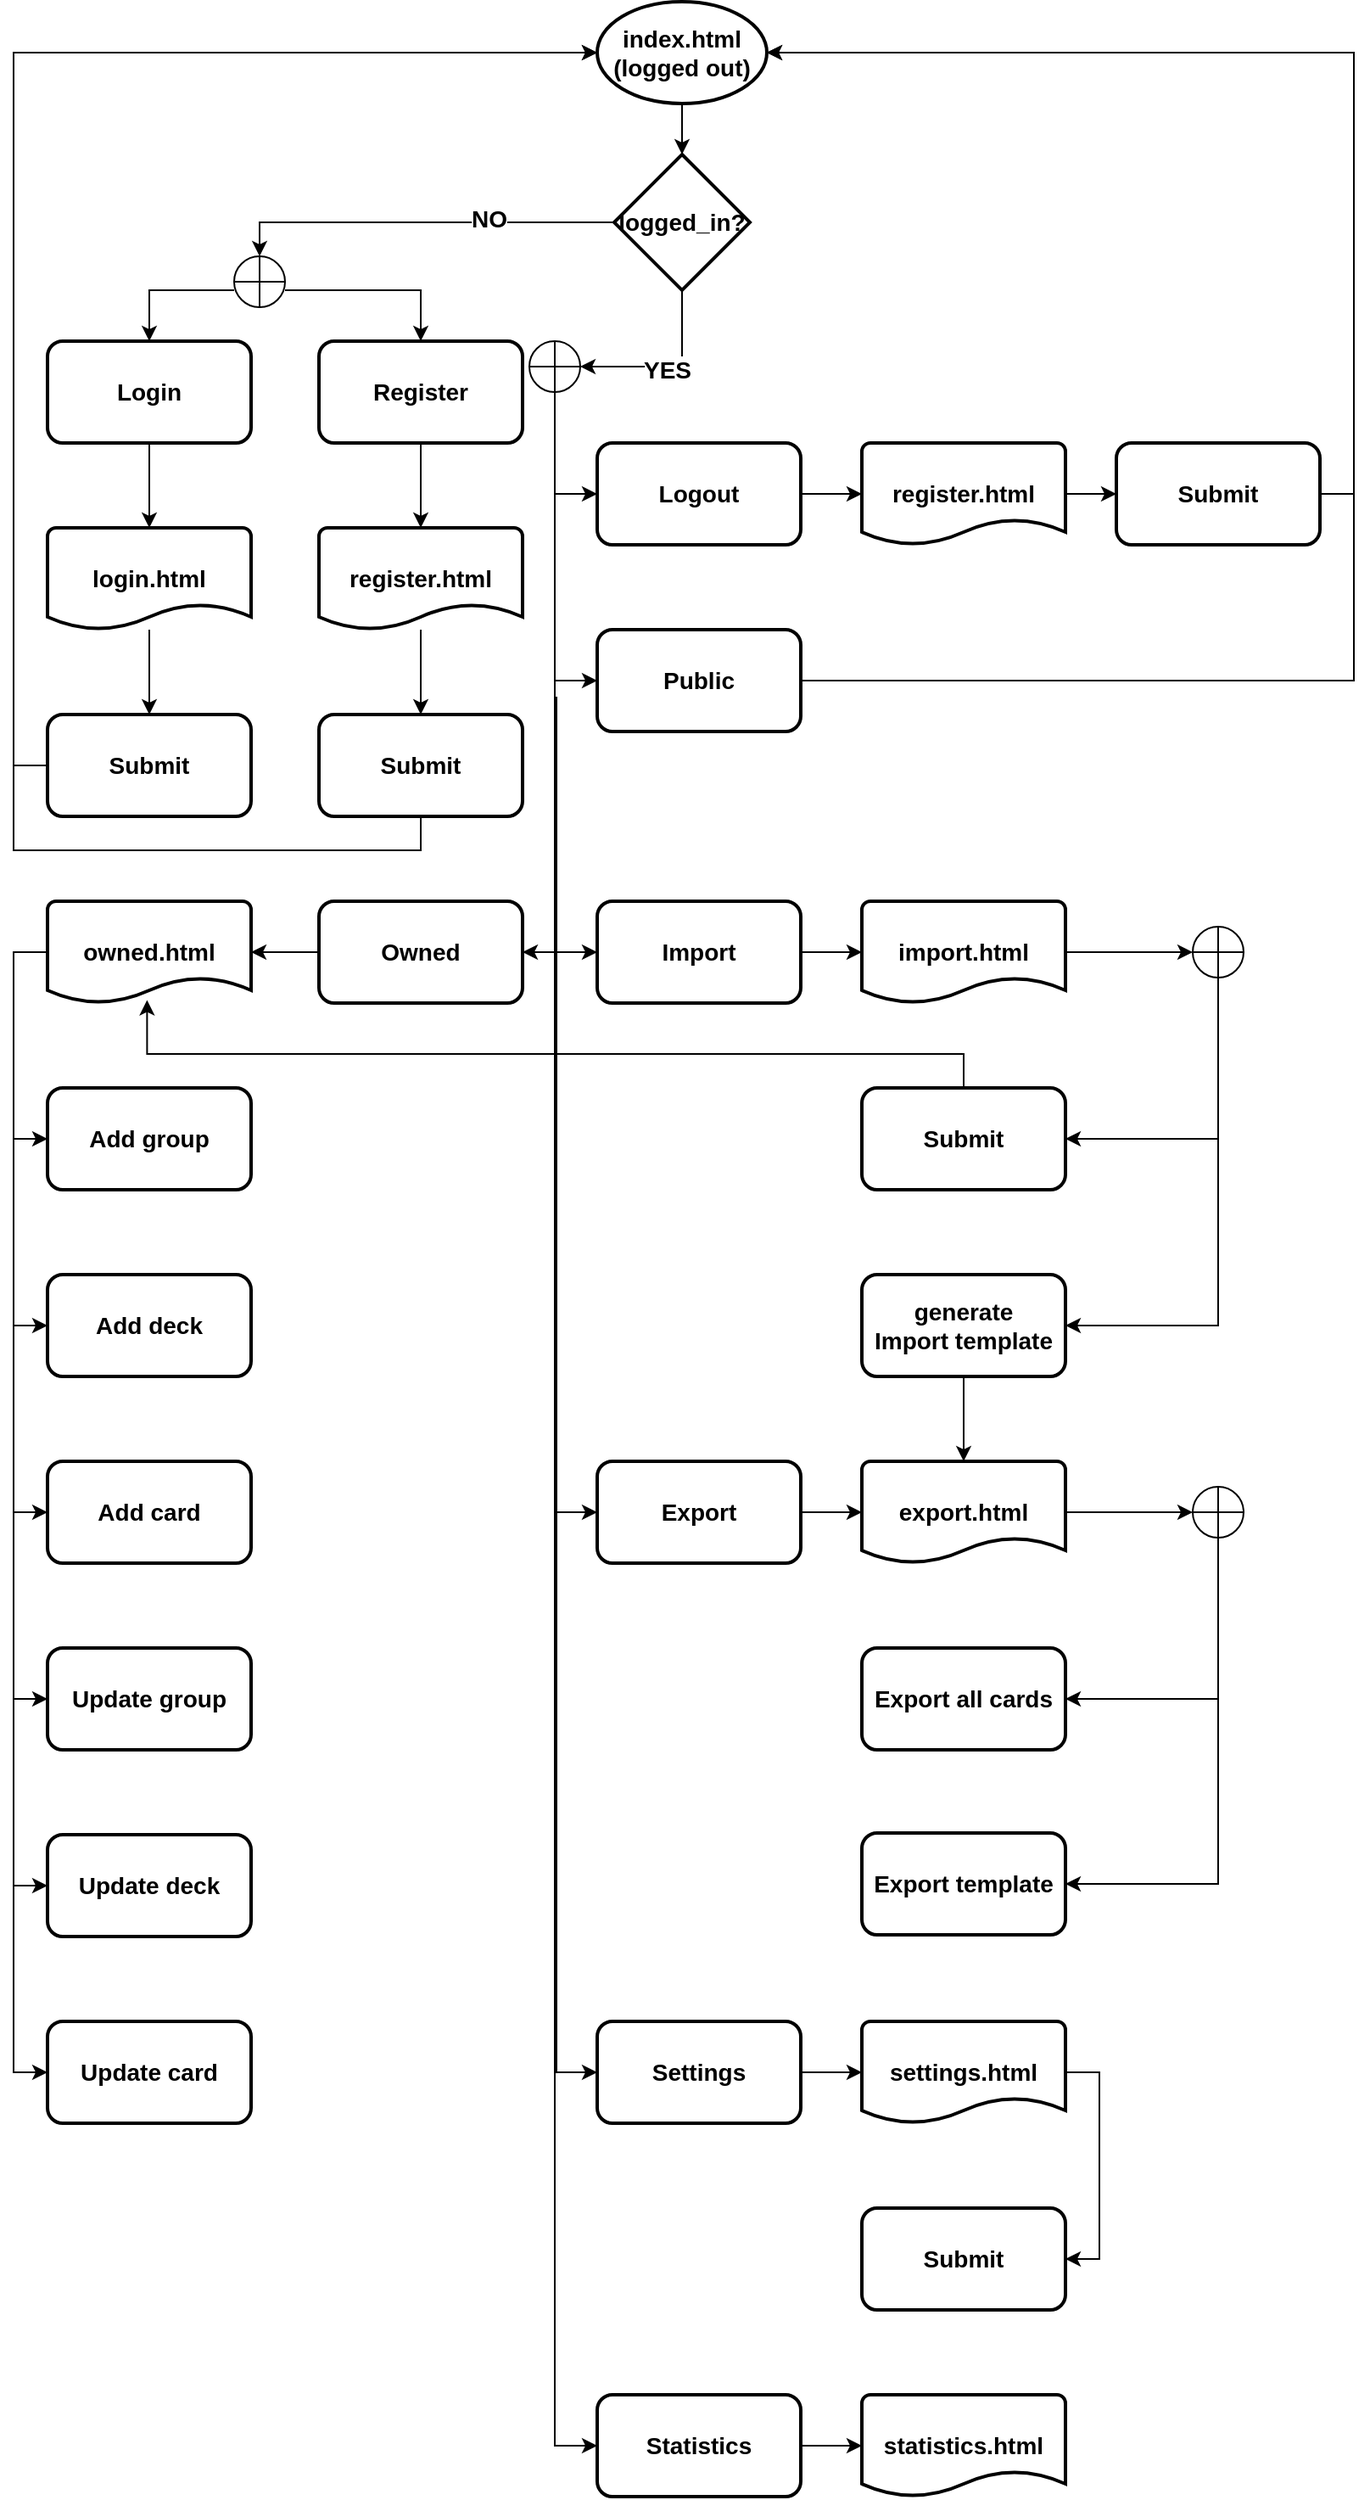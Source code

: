 <mxfile version="24.7.17">
  <diagram name="Page-1" id="XNk-IEp9ruOznc9VOAl0">
    <mxGraphModel dx="977" dy="1216" grid="1" gridSize="10" guides="1" tooltips="1" connect="1" arrows="1" fold="1" page="1" pageScale="1" pageWidth="827" pageHeight="1169" math="0" shadow="0">
      <root>
        <mxCell id="0" />
        <mxCell id="1" parent="0" />
        <mxCell id="VKzED9lPS030ME1Llrep-3" value="" style="edgeStyle=orthogonalEdgeStyle;rounded=0;orthogonalLoop=1;jettySize=auto;html=1;fontStyle=1;fontSize=14;" parent="1" source="VKzED9lPS030ME1Llrep-1" target="VKzED9lPS030ME1Llrep-2" edge="1">
          <mxGeometry relative="1" as="geometry" />
        </mxCell>
        <mxCell id="VKzED9lPS030ME1Llrep-1" value="index.html&lt;div style=&quot;font-size: 14px;&quot;&gt;(logged out)&lt;/div&gt;" style="strokeWidth=2;html=1;shape=mxgraph.flowchart.start_1;whiteSpace=wrap;fontStyle=1;fontSize=14;" parent="1" vertex="1">
          <mxGeometry x="364" y="30" width="100" height="60" as="geometry" />
        </mxCell>
        <mxCell id="VKzED9lPS030ME1Llrep-5" value="" style="edgeStyle=orthogonalEdgeStyle;rounded=0;orthogonalLoop=1;jettySize=auto;html=1;entryX=0.5;entryY=0;entryDx=0;entryDy=0;entryPerimeter=0;fontStyle=1;fontSize=14;" parent="1" source="VKzED9lPS030ME1Llrep-2" target="VKzED9lPS030ME1Llrep-7" edge="1">
          <mxGeometry relative="1" as="geometry">
            <Array as="points">
              <mxPoint x="165" y="160" />
            </Array>
          </mxGeometry>
        </mxCell>
        <mxCell id="VKzED9lPS030ME1Llrep-6" value="NO" style="edgeLabel;html=1;align=center;verticalAlign=middle;resizable=0;points=[];fontStyle=1;fontSize=14;" parent="VKzED9lPS030ME1Llrep-5" vertex="1" connectable="0">
          <mxGeometry x="-0.348" y="-2" relative="1" as="geometry">
            <mxPoint as="offset" />
          </mxGeometry>
        </mxCell>
        <mxCell id="VKzED9lPS030ME1Llrep-22" value="" style="edgeStyle=orthogonalEdgeStyle;rounded=0;orthogonalLoop=1;jettySize=auto;html=1;entryX=1;entryY=0.5;entryDx=0;entryDy=0;entryPerimeter=0;fontStyle=1;fontSize=14;" parent="1" source="VKzED9lPS030ME1Llrep-2" target="VKzED9lPS030ME1Llrep-43" edge="1">
          <mxGeometry relative="1" as="geometry">
            <Array as="points">
              <mxPoint x="414" y="245" />
            </Array>
          </mxGeometry>
        </mxCell>
        <mxCell id="VKzED9lPS030ME1Llrep-23" value="YES" style="edgeLabel;html=1;align=center;verticalAlign=middle;resizable=0;points=[];fontStyle=1;fontSize=14;" parent="VKzED9lPS030ME1Llrep-22" vertex="1" connectable="0">
          <mxGeometry x="0.041" y="2" relative="1" as="geometry">
            <mxPoint as="offset" />
          </mxGeometry>
        </mxCell>
        <mxCell id="VKzED9lPS030ME1Llrep-2" value="logged_in?" style="rhombus;whiteSpace=wrap;html=1;strokeWidth=2;fontStyle=1;fontSize=14;" parent="1" vertex="1">
          <mxGeometry x="374" y="120" width="80" height="80" as="geometry" />
        </mxCell>
        <mxCell id="VKzED9lPS030ME1Llrep-10" value="" style="edgeStyle=orthogonalEdgeStyle;rounded=0;orthogonalLoop=1;jettySize=auto;html=1;fontStyle=1;fontSize=14;" parent="1" source="VKzED9lPS030ME1Llrep-4" target="VKzED9lPS030ME1Llrep-9" edge="1">
          <mxGeometry relative="1" as="geometry" />
        </mxCell>
        <mxCell id="VKzED9lPS030ME1Llrep-4" value="Register" style="rounded=1;whiteSpace=wrap;html=1;strokeWidth=2;fontStyle=1;fontSize=14;" parent="1" vertex="1">
          <mxGeometry x="200" y="230" width="120" height="60" as="geometry" />
        </mxCell>
        <mxCell id="VKzED9lPS030ME1Llrep-8" value="" style="edgeStyle=orthogonalEdgeStyle;rounded=0;orthogonalLoop=1;jettySize=auto;html=1;fontStyle=1;fontSize=14;" parent="1" source="VKzED9lPS030ME1Llrep-7" target="VKzED9lPS030ME1Llrep-4" edge="1">
          <mxGeometry relative="1" as="geometry">
            <Array as="points">
              <mxPoint x="165" y="200" />
              <mxPoint x="260" y="200" />
            </Array>
          </mxGeometry>
        </mxCell>
        <mxCell id="VKzED9lPS030ME1Llrep-14" value="" style="edgeStyle=orthogonalEdgeStyle;rounded=0;orthogonalLoop=1;jettySize=auto;html=1;entryX=0.5;entryY=0;entryDx=0;entryDy=0;fontStyle=1;fontSize=14;" parent="1" source="VKzED9lPS030ME1Llrep-7" target="VKzED9lPS030ME1Llrep-12" edge="1">
          <mxGeometry relative="1" as="geometry">
            <Array as="points">
              <mxPoint x="100" y="200" />
            </Array>
          </mxGeometry>
        </mxCell>
        <mxCell id="VKzED9lPS030ME1Llrep-7" value="" style="verticalLabelPosition=bottom;verticalAlign=top;html=1;shape=mxgraph.flowchart.summing_function;fontStyle=1;fontSize=14;" parent="1" vertex="1">
          <mxGeometry x="150" y="180" width="30" height="30" as="geometry" />
        </mxCell>
        <mxCell id="VKzED9lPS030ME1Llrep-19" value="" style="edgeStyle=orthogonalEdgeStyle;rounded=0;orthogonalLoop=1;jettySize=auto;html=1;fontStyle=1;fontSize=14;" parent="1" source="VKzED9lPS030ME1Llrep-9" target="VKzED9lPS030ME1Llrep-18" edge="1">
          <mxGeometry relative="1" as="geometry" />
        </mxCell>
        <mxCell id="VKzED9lPS030ME1Llrep-9" value="register.html" style="strokeWidth=2;html=1;shape=mxgraph.flowchart.document2;whiteSpace=wrap;size=0.25;fontStyle=1;fontSize=14;" parent="1" vertex="1">
          <mxGeometry x="200" y="340" width="120" height="60" as="geometry" />
        </mxCell>
        <mxCell id="VKzED9lPS030ME1Llrep-11" value="" style="edgeStyle=orthogonalEdgeStyle;rounded=0;orthogonalLoop=1;jettySize=auto;html=1;fontStyle=1;fontSize=14;" parent="1" source="VKzED9lPS030ME1Llrep-12" target="VKzED9lPS030ME1Llrep-13" edge="1">
          <mxGeometry relative="1" as="geometry" />
        </mxCell>
        <mxCell id="VKzED9lPS030ME1Llrep-12" value="Login" style="rounded=1;whiteSpace=wrap;html=1;strokeWidth=2;fontStyle=1;fontSize=14;" parent="1" vertex="1">
          <mxGeometry x="40" y="230" width="120" height="60" as="geometry" />
        </mxCell>
        <mxCell id="VKzED9lPS030ME1Llrep-16" value="" style="edgeStyle=orthogonalEdgeStyle;rounded=0;orthogonalLoop=1;jettySize=auto;html=1;fontStyle=1;fontSize=14;" parent="1" source="VKzED9lPS030ME1Llrep-13" target="VKzED9lPS030ME1Llrep-15" edge="1">
          <mxGeometry relative="1" as="geometry" />
        </mxCell>
        <mxCell id="VKzED9lPS030ME1Llrep-13" value="login.html" style="strokeWidth=2;html=1;shape=mxgraph.flowchart.document2;whiteSpace=wrap;size=0.25;fontStyle=1;fontSize=14;" parent="1" vertex="1">
          <mxGeometry x="40" y="340" width="120" height="60" as="geometry" />
        </mxCell>
        <mxCell id="VKzED9lPS030ME1Llrep-15" value="Submit" style="rounded=1;whiteSpace=wrap;html=1;strokeWidth=2;fontStyle=1;fontSize=14;" parent="1" vertex="1">
          <mxGeometry x="40" y="450" width="120" height="60" as="geometry" />
        </mxCell>
        <mxCell id="VKzED9lPS030ME1Llrep-17" style="edgeStyle=orthogonalEdgeStyle;rounded=0;orthogonalLoop=1;jettySize=auto;html=1;entryX=0;entryY=0.5;entryDx=0;entryDy=0;entryPerimeter=0;fontStyle=1;fontSize=14;" parent="1" source="VKzED9lPS030ME1Llrep-15" target="VKzED9lPS030ME1Llrep-1" edge="1">
          <mxGeometry relative="1" as="geometry">
            <Array as="points">
              <mxPoint x="20" y="480" />
              <mxPoint x="20" y="60" />
            </Array>
          </mxGeometry>
        </mxCell>
        <mxCell id="VKzED9lPS030ME1Llrep-18" value="Submit" style="rounded=1;whiteSpace=wrap;html=1;strokeWidth=2;fontStyle=1;fontSize=14;" parent="1" vertex="1">
          <mxGeometry x="200" y="450" width="120" height="60" as="geometry" />
        </mxCell>
        <mxCell id="VKzED9lPS030ME1Llrep-20" style="edgeStyle=orthogonalEdgeStyle;rounded=0;orthogonalLoop=1;jettySize=auto;html=1;entryX=0;entryY=0.5;entryDx=0;entryDy=0;entryPerimeter=0;fontStyle=1;fontSize=14;" parent="1" source="VKzED9lPS030ME1Llrep-18" target="VKzED9lPS030ME1Llrep-1" edge="1">
          <mxGeometry relative="1" as="geometry">
            <Array as="points">
              <mxPoint x="260" y="530" />
              <mxPoint x="20" y="530" />
              <mxPoint x="20" y="60" />
            </Array>
          </mxGeometry>
        </mxCell>
        <mxCell id="VKzED9lPS030ME1Llrep-26" value="" style="edgeStyle=orthogonalEdgeStyle;rounded=0;orthogonalLoop=1;jettySize=auto;html=1;fontStyle=1;fontSize=14;" parent="1" source="VKzED9lPS030ME1Llrep-21" target="VKzED9lPS030ME1Llrep-24" edge="1">
          <mxGeometry relative="1" as="geometry" />
        </mxCell>
        <mxCell id="VKzED9lPS030ME1Llrep-21" value="Logout" style="rounded=1;whiteSpace=wrap;html=1;strokeWidth=2;fontStyle=1;fontSize=14;" parent="1" vertex="1">
          <mxGeometry x="364" y="290" width="120" height="60" as="geometry" />
        </mxCell>
        <mxCell id="VKzED9lPS030ME1Llrep-27" value="" style="edgeStyle=orthogonalEdgeStyle;rounded=0;orthogonalLoop=1;jettySize=auto;html=1;fontStyle=1;fontSize=14;" parent="1" source="VKzED9lPS030ME1Llrep-24" target="VKzED9lPS030ME1Llrep-25" edge="1">
          <mxGeometry relative="1" as="geometry" />
        </mxCell>
        <mxCell id="VKzED9lPS030ME1Llrep-24" value="register.html" style="strokeWidth=2;html=1;shape=mxgraph.flowchart.document2;whiteSpace=wrap;size=0.25;fontStyle=1;fontSize=14;" parent="1" vertex="1">
          <mxGeometry x="520" y="290" width="120" height="60" as="geometry" />
        </mxCell>
        <mxCell id="VKzED9lPS030ME1Llrep-25" value="Submit" style="rounded=1;whiteSpace=wrap;html=1;strokeWidth=2;fontStyle=1;fontSize=14;" parent="1" vertex="1">
          <mxGeometry x="670" y="290" width="120" height="60" as="geometry" />
        </mxCell>
        <mxCell id="VKzED9lPS030ME1Llrep-28" style="edgeStyle=orthogonalEdgeStyle;rounded=0;orthogonalLoop=1;jettySize=auto;html=1;entryX=1;entryY=0.5;entryDx=0;entryDy=0;entryPerimeter=0;fontStyle=1;fontSize=14;" parent="1" source="VKzED9lPS030ME1Llrep-25" target="VKzED9lPS030ME1Llrep-1" edge="1">
          <mxGeometry relative="1" as="geometry">
            <Array as="points">
              <mxPoint x="810" y="320" />
              <mxPoint x="810" y="60" />
            </Array>
          </mxGeometry>
        </mxCell>
        <mxCell id="VKzED9lPS030ME1Llrep-29" value="" style="edgeStyle=orthogonalEdgeStyle;rounded=0;orthogonalLoop=1;jettySize=auto;html=1;entryX=1;entryY=0.5;entryDx=0;entryDy=0;entryPerimeter=0;fontStyle=1;fontSize=14;" parent="1" source="VKzED9lPS030ME1Llrep-30" target="VKzED9lPS030ME1Llrep-1" edge="1">
          <mxGeometry relative="1" as="geometry">
            <mxPoint x="510" y="430.0" as="targetPoint" />
            <Array as="points">
              <mxPoint x="810" y="430" />
              <mxPoint x="810" y="60" />
            </Array>
          </mxGeometry>
        </mxCell>
        <mxCell id="VKzED9lPS030ME1Llrep-30" value="Public" style="rounded=1;whiteSpace=wrap;html=1;strokeWidth=2;fontStyle=1;fontSize=14;" parent="1" vertex="1">
          <mxGeometry x="364" y="400" width="120" height="60" as="geometry" />
        </mxCell>
        <mxCell id="VKzED9lPS030ME1Llrep-35" value="" style="edgeStyle=orthogonalEdgeStyle;rounded=0;orthogonalLoop=1;jettySize=auto;html=1;fontStyle=1;fontSize=14;" parent="1" source="VKzED9lPS030ME1Llrep-33" target="VKzED9lPS030ME1Llrep-34" edge="1">
          <mxGeometry relative="1" as="geometry" />
        </mxCell>
        <mxCell id="VKzED9lPS030ME1Llrep-33" value="Import" style="rounded=1;whiteSpace=wrap;html=1;strokeWidth=2;fontStyle=1;fontSize=14;" parent="1" vertex="1">
          <mxGeometry x="364" y="560" width="120" height="60" as="geometry" />
        </mxCell>
        <mxCell id="VKzED9lPS030ME1Llrep-37" value="" style="edgeStyle=orthogonalEdgeStyle;rounded=0;orthogonalLoop=1;jettySize=auto;html=1;entryX=0;entryY=0.5;entryDx=0;entryDy=0;entryPerimeter=0;fontStyle=1;fontSize=14;" parent="1" source="VKzED9lPS030ME1Llrep-34" target="VKzED9lPS030ME1Llrep-49" edge="1">
          <mxGeometry relative="1" as="geometry" />
        </mxCell>
        <mxCell id="VKzED9lPS030ME1Llrep-34" value="import.html" style="strokeWidth=2;html=1;shape=mxgraph.flowchart.document2;whiteSpace=wrap;size=0.25;fontStyle=1;fontSize=14;" parent="1" vertex="1">
          <mxGeometry x="520" y="560" width="120" height="60" as="geometry" />
        </mxCell>
        <mxCell id="VKzED9lPS030ME1Llrep-36" value="Submit" style="rounded=1;whiteSpace=wrap;html=1;strokeWidth=2;fontStyle=1;fontSize=14;" parent="1" vertex="1">
          <mxGeometry x="520" y="670" width="120" height="60" as="geometry" />
        </mxCell>
        <mxCell id="VKzED9lPS030ME1Llrep-39" value="" style="edgeStyle=orthogonalEdgeStyle;rounded=0;orthogonalLoop=1;jettySize=auto;html=1;fontStyle=1;fontSize=14;" parent="1" source="VKzED9lPS030ME1Llrep-40" target="VKzED9lPS030ME1Llrep-41" edge="1">
          <mxGeometry relative="1" as="geometry" />
        </mxCell>
        <mxCell id="VKzED9lPS030ME1Llrep-40" value="Owned" style="rounded=1;whiteSpace=wrap;html=1;strokeWidth=2;fontStyle=1;fontSize=14;" parent="1" vertex="1">
          <mxGeometry x="200" y="560" width="120" height="60" as="geometry" />
        </mxCell>
        <mxCell id="Z6z_KtUZqbDXgaNc1QM5-22" style="edgeStyle=orthogonalEdgeStyle;rounded=0;orthogonalLoop=1;jettySize=auto;html=1;entryX=0;entryY=0.5;entryDx=0;entryDy=0;exitX=0;exitY=0.5;exitDx=0;exitDy=0;exitPerimeter=0;" edge="1" parent="1" source="VKzED9lPS030ME1Llrep-41" target="Z6z_KtUZqbDXgaNc1QM5-16">
          <mxGeometry relative="1" as="geometry" />
        </mxCell>
        <mxCell id="Z6z_KtUZqbDXgaNc1QM5-23" style="edgeStyle=orthogonalEdgeStyle;rounded=0;orthogonalLoop=1;jettySize=auto;html=1;entryX=0;entryY=0.5;entryDx=0;entryDy=0;exitX=0;exitY=0.5;exitDx=0;exitDy=0;exitPerimeter=0;" edge="1" parent="1" source="VKzED9lPS030ME1Llrep-41" target="Z6z_KtUZqbDXgaNc1QM5-17">
          <mxGeometry relative="1" as="geometry" />
        </mxCell>
        <mxCell id="Z6z_KtUZqbDXgaNc1QM5-24" style="edgeStyle=orthogonalEdgeStyle;rounded=0;orthogonalLoop=1;jettySize=auto;html=1;exitX=0;exitY=0.5;exitDx=0;exitDy=0;exitPerimeter=0;entryX=0;entryY=0.5;entryDx=0;entryDy=0;" edge="1" parent="1" source="VKzED9lPS030ME1Llrep-41" target="Z6z_KtUZqbDXgaNc1QM5-18">
          <mxGeometry relative="1" as="geometry" />
        </mxCell>
        <mxCell id="Z6z_KtUZqbDXgaNc1QM5-25" style="edgeStyle=orthogonalEdgeStyle;rounded=0;orthogonalLoop=1;jettySize=auto;html=1;entryX=0;entryY=0.5;entryDx=0;entryDy=0;exitX=0;exitY=0.5;exitDx=0;exitDy=0;exitPerimeter=0;" edge="1" parent="1" source="VKzED9lPS030ME1Llrep-41" target="Z6z_KtUZqbDXgaNc1QM5-19">
          <mxGeometry relative="1" as="geometry" />
        </mxCell>
        <mxCell id="Z6z_KtUZqbDXgaNc1QM5-28" style="edgeStyle=orthogonalEdgeStyle;rounded=0;orthogonalLoop=1;jettySize=auto;html=1;entryX=0;entryY=0.5;entryDx=0;entryDy=0;" edge="1" parent="1" source="VKzED9lPS030ME1Llrep-41" target="Z6z_KtUZqbDXgaNc1QM5-20">
          <mxGeometry relative="1" as="geometry">
            <Array as="points">
              <mxPoint x="20" y="590" />
              <mxPoint x="20" y="1140" />
            </Array>
          </mxGeometry>
        </mxCell>
        <mxCell id="Z6z_KtUZqbDXgaNc1QM5-30" style="edgeStyle=orthogonalEdgeStyle;rounded=0;orthogonalLoop=1;jettySize=auto;html=1;entryX=0;entryY=0.5;entryDx=0;entryDy=0;" edge="1" parent="1" source="VKzED9lPS030ME1Llrep-41" target="Z6z_KtUZqbDXgaNc1QM5-21">
          <mxGeometry relative="1" as="geometry">
            <Array as="points">
              <mxPoint x="20" y="590" />
              <mxPoint x="20" y="1250" />
            </Array>
          </mxGeometry>
        </mxCell>
        <mxCell id="VKzED9lPS030ME1Llrep-41" value="owned.html" style="strokeWidth=2;html=1;shape=mxgraph.flowchart.document2;whiteSpace=wrap;size=0.25;fontStyle=1;fontSize=14;" parent="1" vertex="1">
          <mxGeometry x="40" y="560" width="120" height="60" as="geometry" />
        </mxCell>
        <mxCell id="VKzED9lPS030ME1Llrep-44" style="edgeStyle=orthogonalEdgeStyle;rounded=0;orthogonalLoop=1;jettySize=auto;html=1;entryX=0;entryY=0.5;entryDx=0;entryDy=0;fontStyle=1;fontSize=14;" parent="1" source="VKzED9lPS030ME1Llrep-43" target="VKzED9lPS030ME1Llrep-21" edge="1">
          <mxGeometry relative="1" as="geometry">
            <Array as="points">
              <mxPoint x="339" y="320" />
            </Array>
          </mxGeometry>
        </mxCell>
        <mxCell id="VKzED9lPS030ME1Llrep-45" style="edgeStyle=orthogonalEdgeStyle;rounded=0;orthogonalLoop=1;jettySize=auto;html=1;entryX=0;entryY=0.5;entryDx=0;entryDy=0;fontStyle=1;fontSize=14;" parent="1" source="VKzED9lPS030ME1Llrep-43" target="VKzED9lPS030ME1Llrep-30" edge="1">
          <mxGeometry relative="1" as="geometry">
            <Array as="points">
              <mxPoint x="339" y="430" />
            </Array>
          </mxGeometry>
        </mxCell>
        <mxCell id="VKzED9lPS030ME1Llrep-46" style="edgeStyle=orthogonalEdgeStyle;rounded=0;orthogonalLoop=1;jettySize=auto;html=1;entryX=0;entryY=0.5;entryDx=0;entryDy=0;fontStyle=1;fontSize=14;" parent="1" source="VKzED9lPS030ME1Llrep-43" target="VKzED9lPS030ME1Llrep-33" edge="1">
          <mxGeometry relative="1" as="geometry">
            <Array as="points">
              <mxPoint x="339" y="590" />
            </Array>
          </mxGeometry>
        </mxCell>
        <mxCell id="VKzED9lPS030ME1Llrep-47" style="edgeStyle=orthogonalEdgeStyle;rounded=0;orthogonalLoop=1;jettySize=auto;html=1;entryX=1;entryY=0.5;entryDx=0;entryDy=0;fontStyle=1;fontSize=14;" parent="1" source="VKzED9lPS030ME1Llrep-43" target="VKzED9lPS030ME1Llrep-40" edge="1">
          <mxGeometry relative="1" as="geometry">
            <Array as="points">
              <mxPoint x="339" y="440" />
              <mxPoint x="340" y="590" />
            </Array>
          </mxGeometry>
        </mxCell>
        <mxCell id="VKzED9lPS030ME1Llrep-56" style="edgeStyle=orthogonalEdgeStyle;rounded=0;orthogonalLoop=1;jettySize=auto;html=1;entryX=0;entryY=0.5;entryDx=0;entryDy=0;fontStyle=1;fontSize=14;" parent="1" source="VKzED9lPS030ME1Llrep-43" target="VKzED9lPS030ME1Llrep-54" edge="1">
          <mxGeometry relative="1" as="geometry">
            <Array as="points">
              <mxPoint x="339" y="575" />
              <mxPoint x="340" y="920" />
            </Array>
          </mxGeometry>
        </mxCell>
        <mxCell id="Z6z_KtUZqbDXgaNc1QM5-9" style="edgeStyle=orthogonalEdgeStyle;rounded=0;orthogonalLoop=1;jettySize=auto;html=1;entryX=0;entryY=0.5;entryDx=0;entryDy=0;" edge="1" parent="1" source="VKzED9lPS030ME1Llrep-43" target="Z6z_KtUZqbDXgaNc1QM5-7">
          <mxGeometry relative="1" as="geometry">
            <Array as="points">
              <mxPoint x="339" y="740" />
              <mxPoint x="340" y="1250" />
            </Array>
          </mxGeometry>
        </mxCell>
        <mxCell id="Z6z_KtUZqbDXgaNc1QM5-15" style="edgeStyle=orthogonalEdgeStyle;rounded=0;orthogonalLoop=1;jettySize=auto;html=1;entryX=0;entryY=0.5;entryDx=0;entryDy=0;exitX=0.5;exitY=1;exitDx=0;exitDy=0;exitPerimeter=0;" edge="1" parent="1" source="VKzED9lPS030ME1Llrep-43" target="Z6z_KtUZqbDXgaNc1QM5-13">
          <mxGeometry relative="1" as="geometry" />
        </mxCell>
        <mxCell id="VKzED9lPS030ME1Llrep-43" value="" style="verticalLabelPosition=bottom;verticalAlign=top;html=1;shape=mxgraph.flowchart.summing_function;fontStyle=1;fontSize=14;" parent="1" vertex="1">
          <mxGeometry x="324" y="230" width="30" height="30" as="geometry" />
        </mxCell>
        <mxCell id="VKzED9lPS030ME1Llrep-48" style="edgeStyle=orthogonalEdgeStyle;rounded=0;orthogonalLoop=1;jettySize=auto;html=1;entryX=0.489;entryY=0.971;entryDx=0;entryDy=0;entryPerimeter=0;fontStyle=1;fontSize=14;" parent="1" source="VKzED9lPS030ME1Llrep-36" target="VKzED9lPS030ME1Llrep-41" edge="1">
          <mxGeometry relative="1" as="geometry">
            <Array as="points">
              <mxPoint x="580" y="650" />
              <mxPoint x="99" y="650" />
            </Array>
          </mxGeometry>
        </mxCell>
        <mxCell id="VKzED9lPS030ME1Llrep-50" style="edgeStyle=orthogonalEdgeStyle;rounded=0;orthogonalLoop=1;jettySize=auto;html=1;entryX=1;entryY=0.5;entryDx=0;entryDy=0;fontStyle=1;fontSize=14;" parent="1" source="VKzED9lPS030ME1Llrep-49" target="VKzED9lPS030ME1Llrep-36" edge="1">
          <mxGeometry relative="1" as="geometry">
            <Array as="points">
              <mxPoint x="730" y="700" />
            </Array>
          </mxGeometry>
        </mxCell>
        <mxCell id="VKzED9lPS030ME1Llrep-52" style="edgeStyle=orthogonalEdgeStyle;rounded=0;orthogonalLoop=1;jettySize=auto;html=1;entryX=1;entryY=0.5;entryDx=0;entryDy=0;fontStyle=1;fontSize=14;" parent="1" source="VKzED9lPS030ME1Llrep-49" target="VKzED9lPS030ME1Llrep-51" edge="1">
          <mxGeometry relative="1" as="geometry">
            <Array as="points">
              <mxPoint x="730" y="810" />
            </Array>
          </mxGeometry>
        </mxCell>
        <mxCell id="VKzED9lPS030ME1Llrep-49" value="" style="verticalLabelPosition=bottom;verticalAlign=top;html=1;shape=mxgraph.flowchart.summing_function;fontStyle=1;fontSize=14;" parent="1" vertex="1">
          <mxGeometry x="715" y="575" width="30" height="30" as="geometry" />
        </mxCell>
        <mxCell id="Z6z_KtUZqbDXgaNc1QM5-1" value="" style="edgeStyle=orthogonalEdgeStyle;rounded=0;orthogonalLoop=1;jettySize=auto;html=1;" edge="1" parent="1" source="VKzED9lPS030ME1Llrep-51" target="VKzED9lPS030ME1Llrep-55">
          <mxGeometry relative="1" as="geometry" />
        </mxCell>
        <mxCell id="VKzED9lPS030ME1Llrep-51" value="&lt;div&gt;generate&lt;/div&gt;Import template" style="rounded=1;whiteSpace=wrap;html=1;strokeWidth=2;fontStyle=1;fontSize=14;" parent="1" vertex="1">
          <mxGeometry x="520" y="780" width="120" height="60" as="geometry" />
        </mxCell>
        <mxCell id="VKzED9lPS030ME1Llrep-53" value="" style="edgeStyle=orthogonalEdgeStyle;rounded=0;orthogonalLoop=1;jettySize=auto;html=1;fontStyle=1;fontSize=14;" parent="1" source="VKzED9lPS030ME1Llrep-54" target="VKzED9lPS030ME1Llrep-55" edge="1">
          <mxGeometry relative="1" as="geometry" />
        </mxCell>
        <mxCell id="VKzED9lPS030ME1Llrep-54" value="Export" style="rounded=1;whiteSpace=wrap;html=1;strokeWidth=2;fontStyle=1;fontSize=14;" parent="1" vertex="1">
          <mxGeometry x="364" y="890" width="120" height="60" as="geometry" />
        </mxCell>
        <mxCell id="VKzED9lPS030ME1Llrep-55" value="export.html" style="strokeWidth=2;html=1;shape=mxgraph.flowchart.document2;whiteSpace=wrap;size=0.25;fontStyle=1;fontSize=14;" parent="1" vertex="1">
          <mxGeometry x="520" y="890" width="120" height="60" as="geometry" />
        </mxCell>
        <mxCell id="VKzED9lPS030ME1Llrep-59" value="" style="edgeStyle=orthogonalEdgeStyle;rounded=0;orthogonalLoop=1;jettySize=auto;html=1;entryX=0;entryY=0.5;entryDx=0;entryDy=0;entryPerimeter=0;fontStyle=1;fontSize=14;" parent="1" source="VKzED9lPS030ME1Llrep-55" target="VKzED9lPS030ME1Llrep-60" edge="1">
          <mxGeometry relative="1" as="geometry">
            <mxPoint x="640" y="920" as="sourcePoint" />
          </mxGeometry>
        </mxCell>
        <mxCell id="Z6z_KtUZqbDXgaNc1QM5-4" style="edgeStyle=orthogonalEdgeStyle;rounded=0;orthogonalLoop=1;jettySize=auto;html=1;entryX=1;entryY=0.5;entryDx=0;entryDy=0;" edge="1" parent="1" source="VKzED9lPS030ME1Llrep-60" target="Z6z_KtUZqbDXgaNc1QM5-2">
          <mxGeometry relative="1" as="geometry">
            <Array as="points">
              <mxPoint x="730" y="1030" />
            </Array>
          </mxGeometry>
        </mxCell>
        <mxCell id="Z6z_KtUZqbDXgaNc1QM5-5" style="edgeStyle=orthogonalEdgeStyle;rounded=0;orthogonalLoop=1;jettySize=auto;html=1;entryX=1;entryY=0.5;entryDx=0;entryDy=0;" edge="1" parent="1" source="VKzED9lPS030ME1Llrep-60" target="Z6z_KtUZqbDXgaNc1QM5-3">
          <mxGeometry relative="1" as="geometry">
            <Array as="points">
              <mxPoint x="730" y="1139" />
            </Array>
          </mxGeometry>
        </mxCell>
        <mxCell id="VKzED9lPS030ME1Llrep-60" value="" style="verticalLabelPosition=bottom;verticalAlign=top;html=1;shape=mxgraph.flowchart.summing_function;fontStyle=1;fontSize=14;" parent="1" vertex="1">
          <mxGeometry x="715" y="905" width="30" height="30" as="geometry" />
        </mxCell>
        <mxCell id="Z6z_KtUZqbDXgaNc1QM5-2" value="Export all cards" style="rounded=1;whiteSpace=wrap;html=1;strokeWidth=2;fontStyle=1;fontSize=14;" vertex="1" parent="1">
          <mxGeometry x="520" y="1000" width="120" height="60" as="geometry" />
        </mxCell>
        <mxCell id="Z6z_KtUZqbDXgaNc1QM5-3" value="Export template" style="rounded=1;whiteSpace=wrap;html=1;strokeWidth=2;fontStyle=1;fontSize=14;" vertex="1" parent="1">
          <mxGeometry x="520" y="1109" width="120" height="60" as="geometry" />
        </mxCell>
        <mxCell id="Z6z_KtUZqbDXgaNc1QM5-6" value="" style="edgeStyle=orthogonalEdgeStyle;rounded=0;orthogonalLoop=1;jettySize=auto;html=1;fontStyle=1;fontSize=14;" edge="1" parent="1" source="Z6z_KtUZqbDXgaNc1QM5-7" target="Z6z_KtUZqbDXgaNc1QM5-8">
          <mxGeometry relative="1" as="geometry" />
        </mxCell>
        <mxCell id="Z6z_KtUZqbDXgaNc1QM5-7" value="Settings" style="rounded=1;whiteSpace=wrap;html=1;strokeWidth=2;fontStyle=1;fontSize=14;" vertex="1" parent="1">
          <mxGeometry x="364" y="1220" width="120" height="60" as="geometry" />
        </mxCell>
        <mxCell id="Z6z_KtUZqbDXgaNc1QM5-11" style="edgeStyle=orthogonalEdgeStyle;rounded=0;orthogonalLoop=1;jettySize=auto;html=1;entryX=1;entryY=0.5;entryDx=0;entryDy=0;exitX=1;exitY=0.5;exitDx=0;exitDy=0;exitPerimeter=0;" edge="1" parent="1" source="Z6z_KtUZqbDXgaNc1QM5-8" target="Z6z_KtUZqbDXgaNc1QM5-10">
          <mxGeometry relative="1" as="geometry" />
        </mxCell>
        <mxCell id="Z6z_KtUZqbDXgaNc1QM5-8" value="settings.html" style="strokeWidth=2;html=1;shape=mxgraph.flowchart.document2;whiteSpace=wrap;size=0.25;fontStyle=1;fontSize=14;" vertex="1" parent="1">
          <mxGeometry x="520" y="1220" width="120" height="60" as="geometry" />
        </mxCell>
        <mxCell id="Z6z_KtUZqbDXgaNc1QM5-10" value="Submit" style="rounded=1;whiteSpace=wrap;html=1;strokeWidth=2;fontStyle=1;fontSize=14;" vertex="1" parent="1">
          <mxGeometry x="520" y="1330" width="120" height="60" as="geometry" />
        </mxCell>
        <mxCell id="Z6z_KtUZqbDXgaNc1QM5-12" value="" style="edgeStyle=orthogonalEdgeStyle;rounded=0;orthogonalLoop=1;jettySize=auto;html=1;fontStyle=1;fontSize=14;" edge="1" parent="1" source="Z6z_KtUZqbDXgaNc1QM5-13" target="Z6z_KtUZqbDXgaNc1QM5-14">
          <mxGeometry relative="1" as="geometry" />
        </mxCell>
        <mxCell id="Z6z_KtUZqbDXgaNc1QM5-13" value="Statistics" style="rounded=1;whiteSpace=wrap;html=1;strokeWidth=2;fontStyle=1;fontSize=14;" vertex="1" parent="1">
          <mxGeometry x="364" y="1440" width="120" height="60" as="geometry" />
        </mxCell>
        <mxCell id="Z6z_KtUZqbDXgaNc1QM5-14" value="statistics.html" style="strokeWidth=2;html=1;shape=mxgraph.flowchart.document2;whiteSpace=wrap;size=0.25;fontStyle=1;fontSize=14;" vertex="1" parent="1">
          <mxGeometry x="520" y="1440" width="120" height="60" as="geometry" />
        </mxCell>
        <mxCell id="Z6z_KtUZqbDXgaNc1QM5-16" value="Add group" style="rounded=1;whiteSpace=wrap;html=1;strokeWidth=2;fontStyle=1;fontSize=14;" vertex="1" parent="1">
          <mxGeometry x="40" y="670" width="120" height="60" as="geometry" />
        </mxCell>
        <mxCell id="Z6z_KtUZqbDXgaNc1QM5-17" value="Add deck" style="rounded=1;whiteSpace=wrap;html=1;strokeWidth=2;fontStyle=1;fontSize=14;" vertex="1" parent="1">
          <mxGeometry x="40" y="780" width="120" height="60" as="geometry" />
        </mxCell>
        <mxCell id="Z6z_KtUZqbDXgaNc1QM5-18" value="Add card" style="rounded=1;whiteSpace=wrap;html=1;strokeWidth=2;fontStyle=1;fontSize=14;" vertex="1" parent="1">
          <mxGeometry x="40" y="890" width="120" height="60" as="geometry" />
        </mxCell>
        <mxCell id="Z6z_KtUZqbDXgaNc1QM5-19" value="Update group" style="rounded=1;whiteSpace=wrap;html=1;strokeWidth=2;fontStyle=1;fontSize=14;" vertex="1" parent="1">
          <mxGeometry x="40" y="1000" width="120" height="60" as="geometry" />
        </mxCell>
        <mxCell id="Z6z_KtUZqbDXgaNc1QM5-20" value="Update deck" style="rounded=1;whiteSpace=wrap;html=1;strokeWidth=2;fontStyle=1;fontSize=14;" vertex="1" parent="1">
          <mxGeometry x="40" y="1110" width="120" height="60" as="geometry" />
        </mxCell>
        <mxCell id="Z6z_KtUZqbDXgaNc1QM5-21" value="Update card" style="rounded=1;whiteSpace=wrap;html=1;strokeWidth=2;fontStyle=1;fontSize=14;" vertex="1" parent="1">
          <mxGeometry x="40" y="1220" width="120" height="60" as="geometry" />
        </mxCell>
      </root>
    </mxGraphModel>
  </diagram>
</mxfile>
